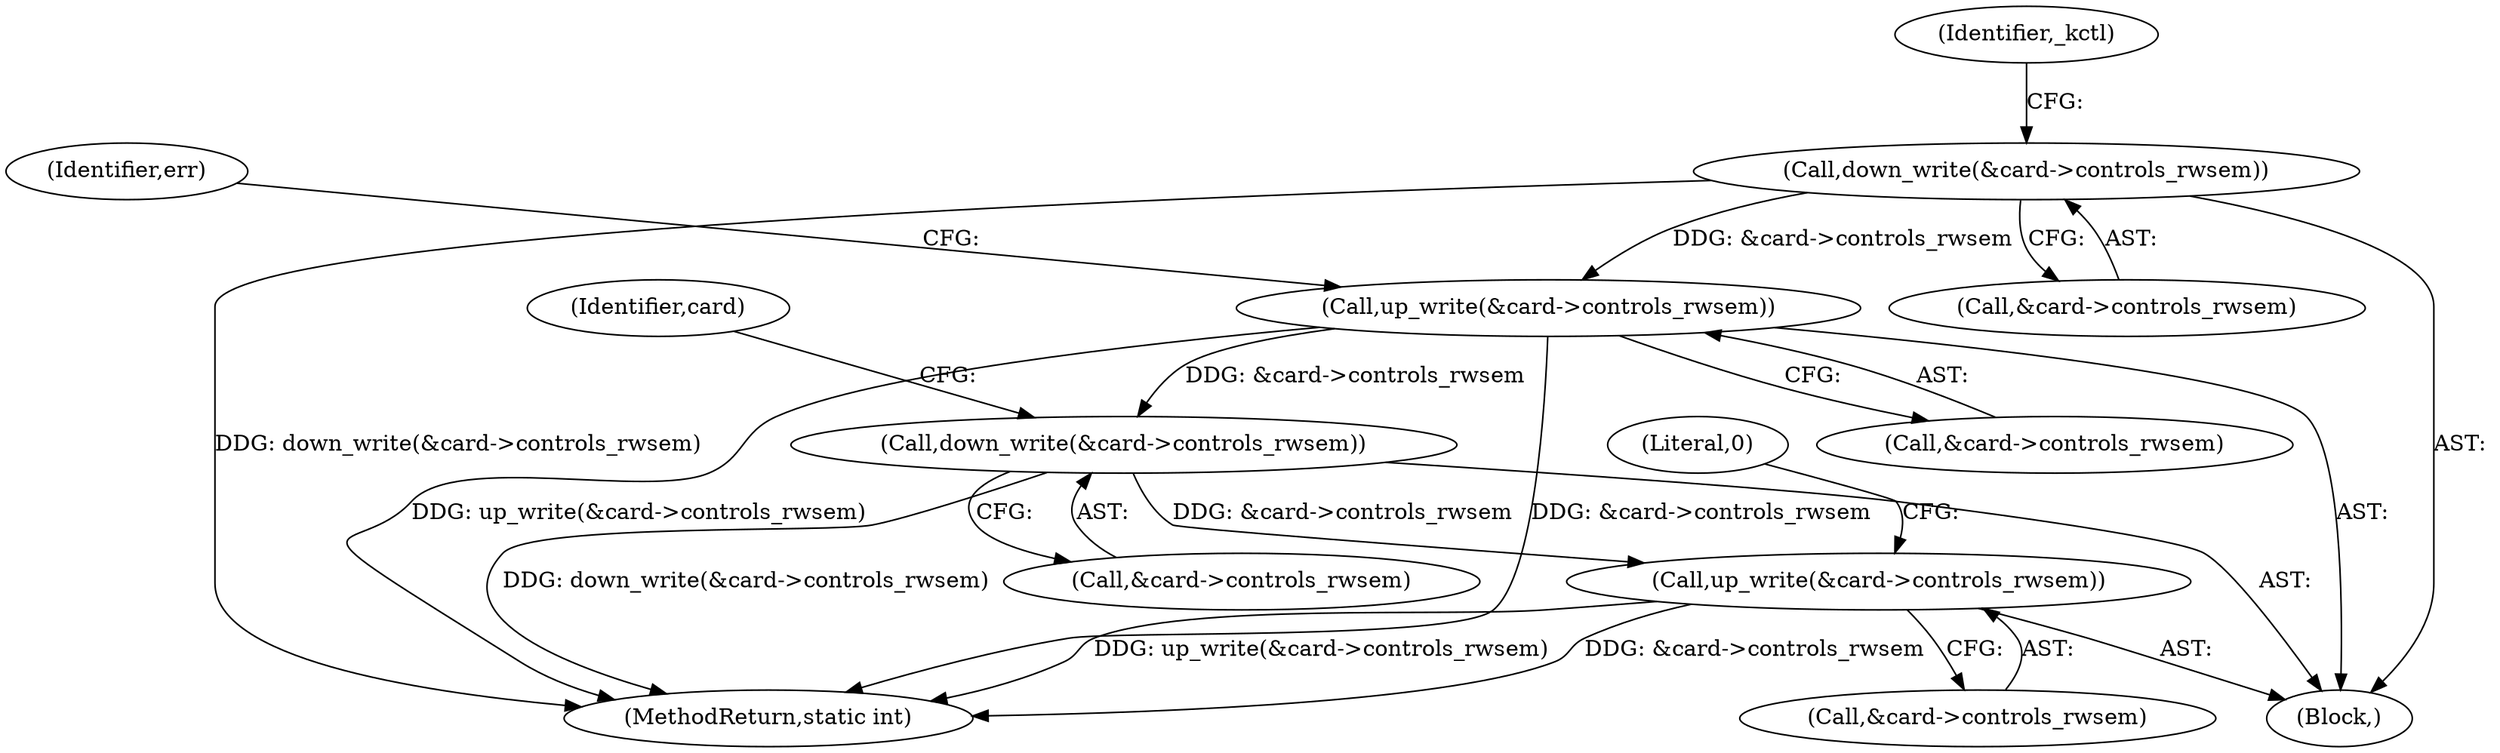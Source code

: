 digraph "1_linux_82262a46627bebb0febcc26664746c25cef08563@del" {
"1000209" [label="(Call,up_write(&card->controls_rwsem))"];
"1000170" [label="(Call,down_write(&card->controls_rwsem))"];
"1000530" [label="(Call,down_write(&card->controls_rwsem))"];
"1000539" [label="(Call,up_write(&card->controls_rwsem))"];
"1000210" [label="(Call,&card->controls_rwsem)"];
"1000104" [label="(Block,)"];
"1000170" [label="(Call,down_write(&card->controls_rwsem))"];
"1000531" [label="(Call,&card->controls_rwsem)"];
"1000540" [label="(Call,&card->controls_rwsem)"];
"1000545" [label="(Literal,0)"];
"1000546" [label="(MethodReturn,static int)"];
"1000216" [label="(Identifier,err)"];
"1000171" [label="(Call,&card->controls_rwsem)"];
"1000176" [label="(Identifier,_kctl)"];
"1000539" [label="(Call,up_write(&card->controls_rwsem))"];
"1000537" [label="(Identifier,card)"];
"1000530" [label="(Call,down_write(&card->controls_rwsem))"];
"1000209" [label="(Call,up_write(&card->controls_rwsem))"];
"1000209" -> "1000104"  [label="AST: "];
"1000209" -> "1000210"  [label="CFG: "];
"1000210" -> "1000209"  [label="AST: "];
"1000216" -> "1000209"  [label="CFG: "];
"1000209" -> "1000546"  [label="DDG: up_write(&card->controls_rwsem)"];
"1000209" -> "1000546"  [label="DDG: &card->controls_rwsem"];
"1000170" -> "1000209"  [label="DDG: &card->controls_rwsem"];
"1000209" -> "1000530"  [label="DDG: &card->controls_rwsem"];
"1000170" -> "1000104"  [label="AST: "];
"1000170" -> "1000171"  [label="CFG: "];
"1000171" -> "1000170"  [label="AST: "];
"1000176" -> "1000170"  [label="CFG: "];
"1000170" -> "1000546"  [label="DDG: down_write(&card->controls_rwsem)"];
"1000530" -> "1000104"  [label="AST: "];
"1000530" -> "1000531"  [label="CFG: "];
"1000531" -> "1000530"  [label="AST: "];
"1000537" -> "1000530"  [label="CFG: "];
"1000530" -> "1000546"  [label="DDG: down_write(&card->controls_rwsem)"];
"1000530" -> "1000539"  [label="DDG: &card->controls_rwsem"];
"1000539" -> "1000104"  [label="AST: "];
"1000539" -> "1000540"  [label="CFG: "];
"1000540" -> "1000539"  [label="AST: "];
"1000545" -> "1000539"  [label="CFG: "];
"1000539" -> "1000546"  [label="DDG: &card->controls_rwsem"];
"1000539" -> "1000546"  [label="DDG: up_write(&card->controls_rwsem)"];
}
